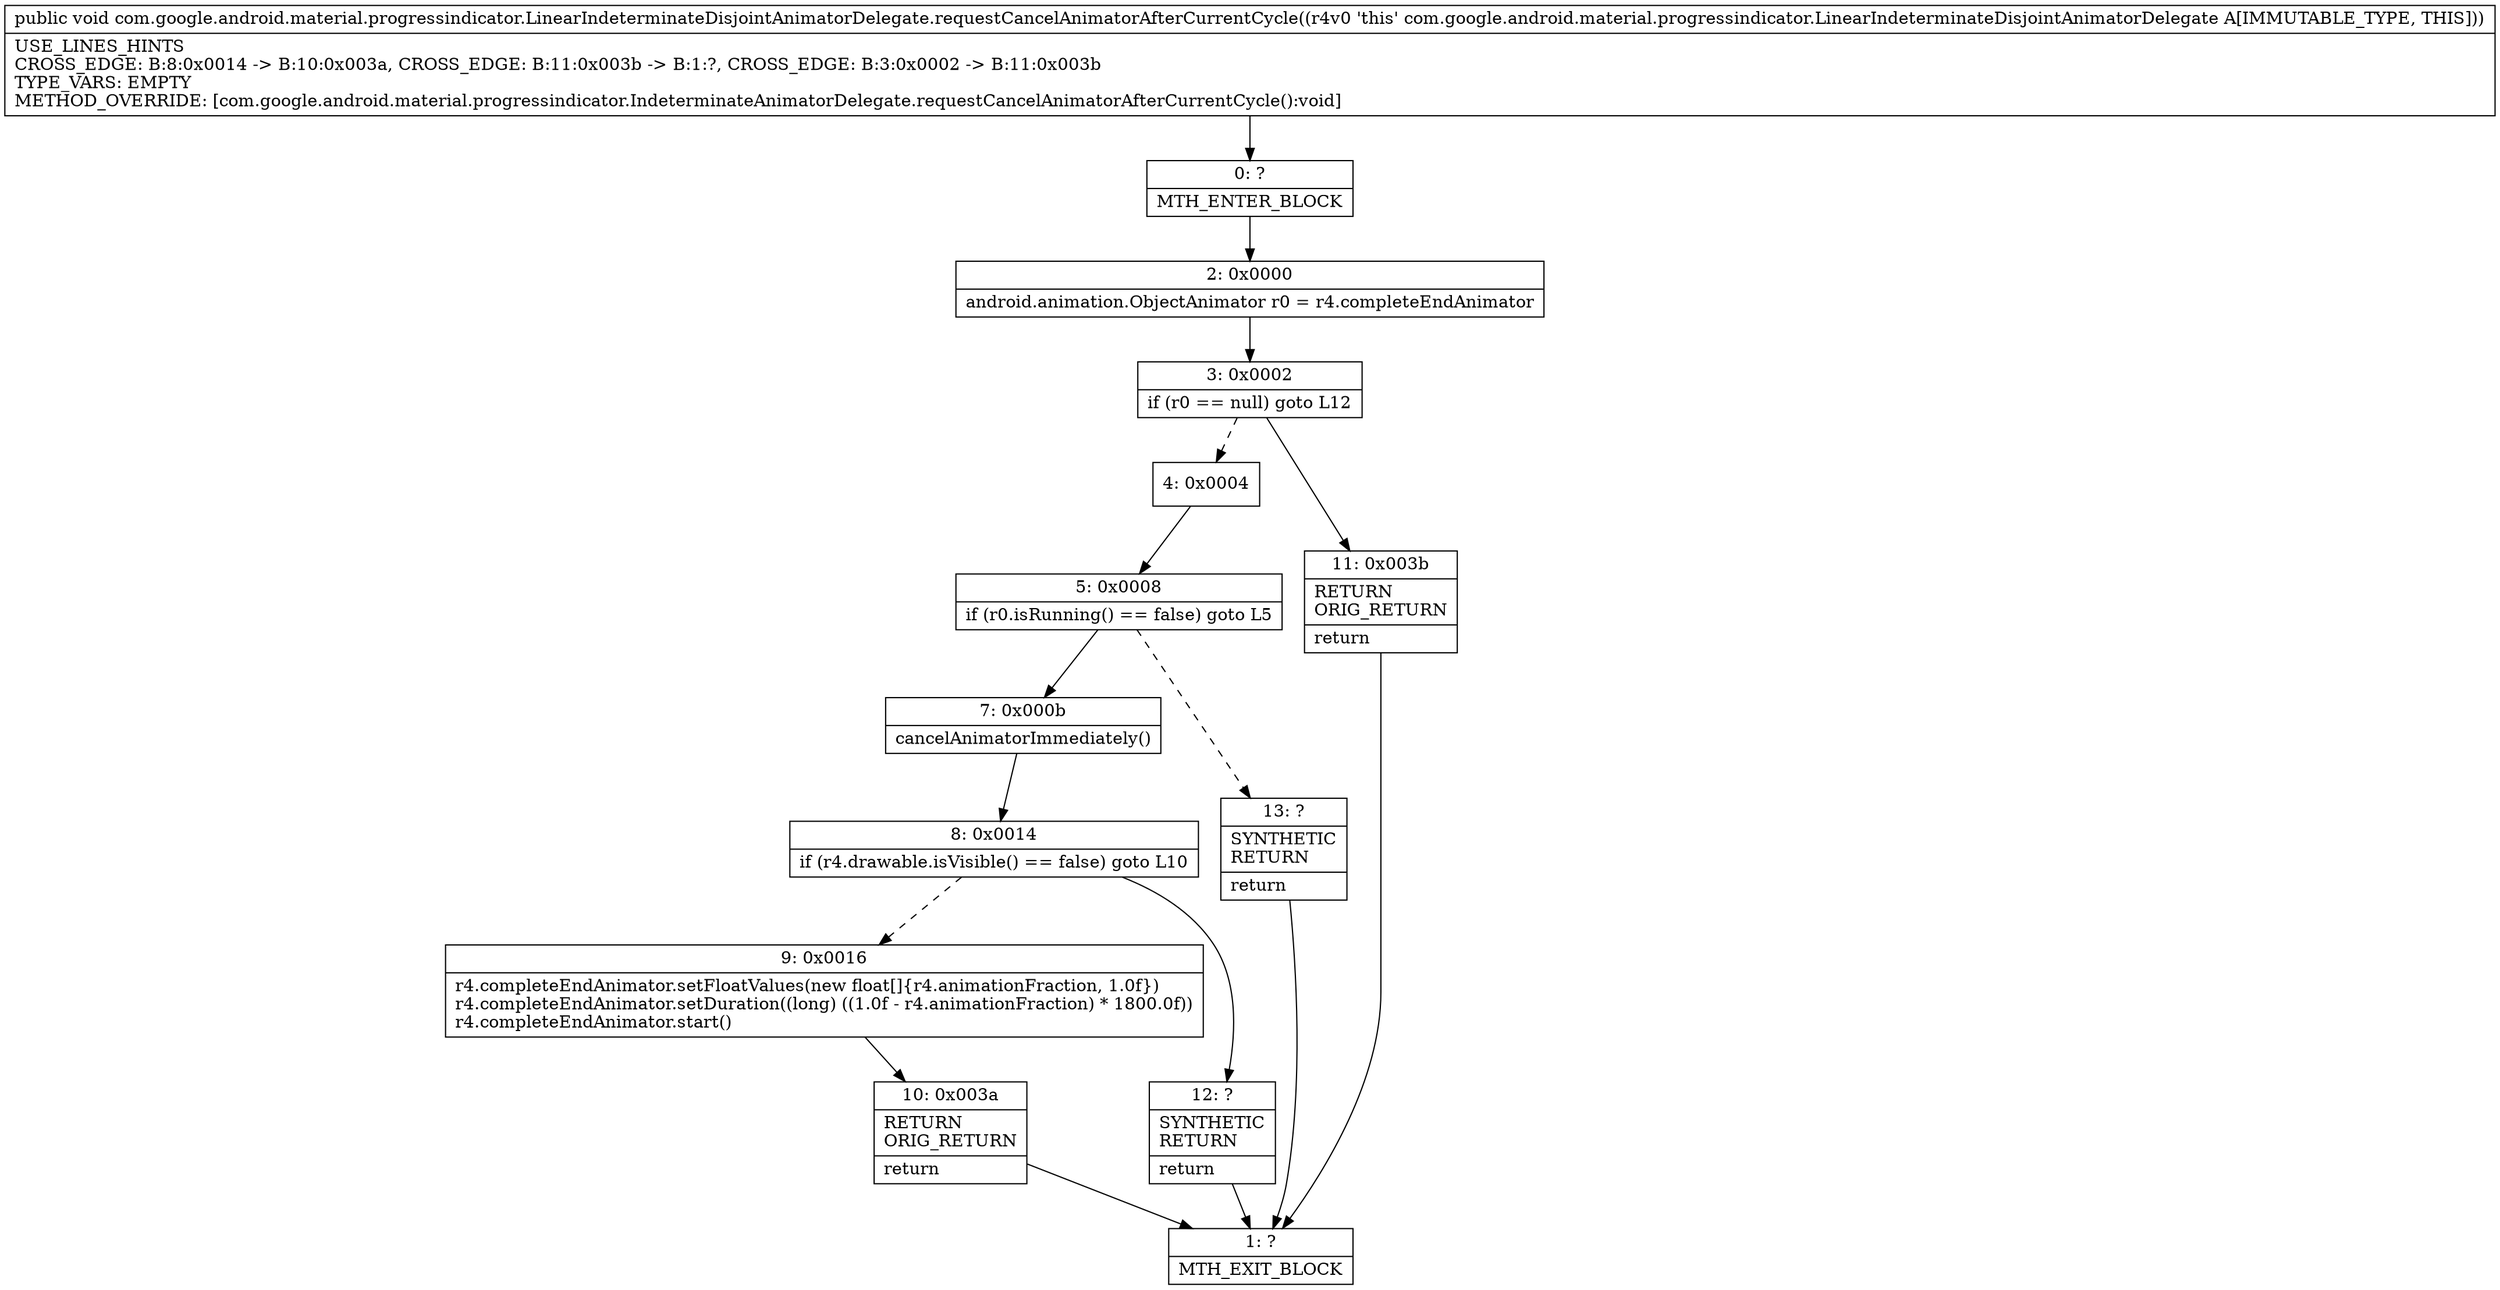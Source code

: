digraph "CFG forcom.google.android.material.progressindicator.LinearIndeterminateDisjointAnimatorDelegate.requestCancelAnimatorAfterCurrentCycle()V" {
Node_0 [shape=record,label="{0\:\ ?|MTH_ENTER_BLOCK\l}"];
Node_2 [shape=record,label="{2\:\ 0x0000|android.animation.ObjectAnimator r0 = r4.completeEndAnimator\l}"];
Node_3 [shape=record,label="{3\:\ 0x0002|if (r0 == null) goto L12\l}"];
Node_4 [shape=record,label="{4\:\ 0x0004}"];
Node_5 [shape=record,label="{5\:\ 0x0008|if (r0.isRunning() == false) goto L5\l}"];
Node_7 [shape=record,label="{7\:\ 0x000b|cancelAnimatorImmediately()\l}"];
Node_8 [shape=record,label="{8\:\ 0x0014|if (r4.drawable.isVisible() == false) goto L10\l}"];
Node_9 [shape=record,label="{9\:\ 0x0016|r4.completeEndAnimator.setFloatValues(new float[]\{r4.animationFraction, 1.0f\})\lr4.completeEndAnimator.setDuration((long) ((1.0f \- r4.animationFraction) * 1800.0f))\lr4.completeEndAnimator.start()\l}"];
Node_10 [shape=record,label="{10\:\ 0x003a|RETURN\lORIG_RETURN\l|return\l}"];
Node_1 [shape=record,label="{1\:\ ?|MTH_EXIT_BLOCK\l}"];
Node_12 [shape=record,label="{12\:\ ?|SYNTHETIC\lRETURN\l|return\l}"];
Node_13 [shape=record,label="{13\:\ ?|SYNTHETIC\lRETURN\l|return\l}"];
Node_11 [shape=record,label="{11\:\ 0x003b|RETURN\lORIG_RETURN\l|return\l}"];
MethodNode[shape=record,label="{public void com.google.android.material.progressindicator.LinearIndeterminateDisjointAnimatorDelegate.requestCancelAnimatorAfterCurrentCycle((r4v0 'this' com.google.android.material.progressindicator.LinearIndeterminateDisjointAnimatorDelegate A[IMMUTABLE_TYPE, THIS]))  | USE_LINES_HINTS\lCROSS_EDGE: B:8:0x0014 \-\> B:10:0x003a, CROSS_EDGE: B:11:0x003b \-\> B:1:?, CROSS_EDGE: B:3:0x0002 \-\> B:11:0x003b\lTYPE_VARS: EMPTY\lMETHOD_OVERRIDE: [com.google.android.material.progressindicator.IndeterminateAnimatorDelegate.requestCancelAnimatorAfterCurrentCycle():void]\l}"];
MethodNode -> Node_0;Node_0 -> Node_2;
Node_2 -> Node_3;
Node_3 -> Node_4[style=dashed];
Node_3 -> Node_11;
Node_4 -> Node_5;
Node_5 -> Node_7;
Node_5 -> Node_13[style=dashed];
Node_7 -> Node_8;
Node_8 -> Node_9[style=dashed];
Node_8 -> Node_12;
Node_9 -> Node_10;
Node_10 -> Node_1;
Node_12 -> Node_1;
Node_13 -> Node_1;
Node_11 -> Node_1;
}

